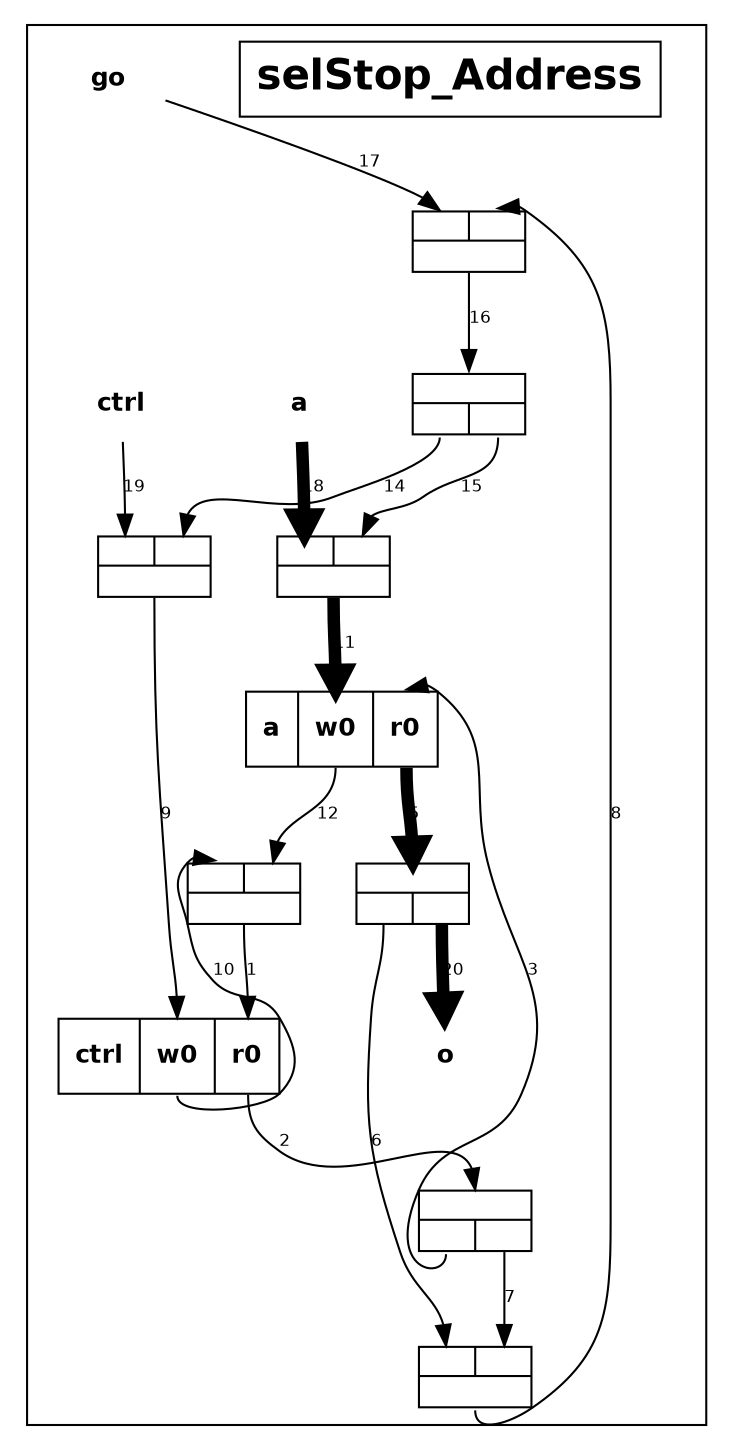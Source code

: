 digraph selStop_Address {
  outputorder="edgesfirst";
  size="7.086614173228347,10.236220472440946";
  ratio="2.0"
  subgraph cluster_selStop_Address {
    edge [fontsize="8", fontname="Helvetica", labelfontname="Helvetica", labelfontsize="8", arrowhead="normal"];
    node [fontsize="12", fontname="Helvetica-Bold", shape="box"];
    title [label="selStop_Address", fontsize="20"];
    port0 [portref="0", label="go", style="bold", shape="none"];
    port1 [portref="1", label="a", style="bold", shape="none"];
    port2 [portref="2", label="ctrl", style="bold", shape="none"];
    port3 [portref="3", label="o", style="bold", shape="none"];
    comp2 [compref="2", label="{{<i>}|{<o0>|<o1>}}", height="0.4", fontsize="2", nojustify="true", shape="record"];
    comp3 [compref="3", label="{{<i0>|<i1>}|{<o>}}", height="0.4", fontsize="2", nojustify="true", shape="record"];
    comp4 [compref="4", label="ctrl|<w0>w0|<r0>r0", shape="record"];
    comp5 [compref="5", label="a|<w0>w0|<r0>r0", shape="record"];
    comp6 [compref="6", label="{{<i0>|<i1>}|{<o>}}", height="0.4", fontsize="2", nojustify="true", shape="record"];
    comp7 [compref="7", label="{{<i>}|{<o0>|<o1>}}", height="0.4", fontsize="2", nojustify="true", shape="record"];
    comp9 [compref="9", label="{{<i0>|<i1>}|{<o>}}", height="0.4", fontsize="2", nojustify="true", shape="record"];
    comp10 [compref="10", label="{{<i0>|<i1>}|{<o>}}", height="0.4", fontsize="2", nojustify="true", shape="record"];
    comp11 [compref="11", label="{{<i0>|<i1>}|{<o>}}", height="0.4", fontsize="2", nojustify="true", shape="record"];
    comp12 [compref="12", label="{{<i>}|{<o0>|<o1>}}", height="0.4", fontsize="2", nojustify="true", shape="record"]
    comp6:o:s -> comp4:r0:n [linkref="1", label="1", penwidth="1", weight="1"];
    comp4:r0:s -> comp2:i:n [linkref="2", label="2", penwidth="1", weight="1"];
    comp2:o0:s -> comp5:r0:n [linkref="3", label="3", penwidth="1", weight="1"];
    comp5:r0:s -> comp12:i:n [linkref="5", label="5", penwidth="6", weight="6"];
    comp12:o0:s -> comp3:i0:n [linkref="6", label="6", penwidth="1", weight="1"];
    comp2:o1:s -> comp3:i1:n [linkref="7", label="7", penwidth="1", weight="1"];
    comp3:o:s -> comp9:i1:n [linkref="8", label="8", penwidth="1", weight="1"];
    comp11:o:s -> comp4:w0:n [linkref="9", label="9", penwidth="1", weight="1"];
    comp4:w0:s -> comp6:i0:n [linkref="10", label="10", penwidth="1", weight="1"];
    comp10:o:s -> comp5:w0:n [linkref="11", label="11", penwidth="6", weight="6"];
    comp5:w0:s -> comp6:i1:n [linkref="12", label="12", penwidth="1", weight="1"];
    comp7:o0:s -> comp11:i1:n [linkref="14", label="14", penwidth="1", weight="1"];
    comp7:o1:s -> comp10:i1:n [linkref="15", label="15", penwidth="1", weight="1"];
    comp9:o:s -> comp7:i:n [linkref="16", label="16", penwidth="1", weight="1"];
    port0 -> comp9:i0:n [linkref="17", label="17", penwidth="1", weight="1"];
    port1 -> comp10:i0:n [linkref="18", label="18", penwidth="6", weight="6"];
    port2 -> comp11:i0:n [linkref="19", label="19", penwidth="1", weight="1"];
    comp12:o1:s -> port3 [linkref="20", label="20", penwidth="6", weight="6"]
  }
}
